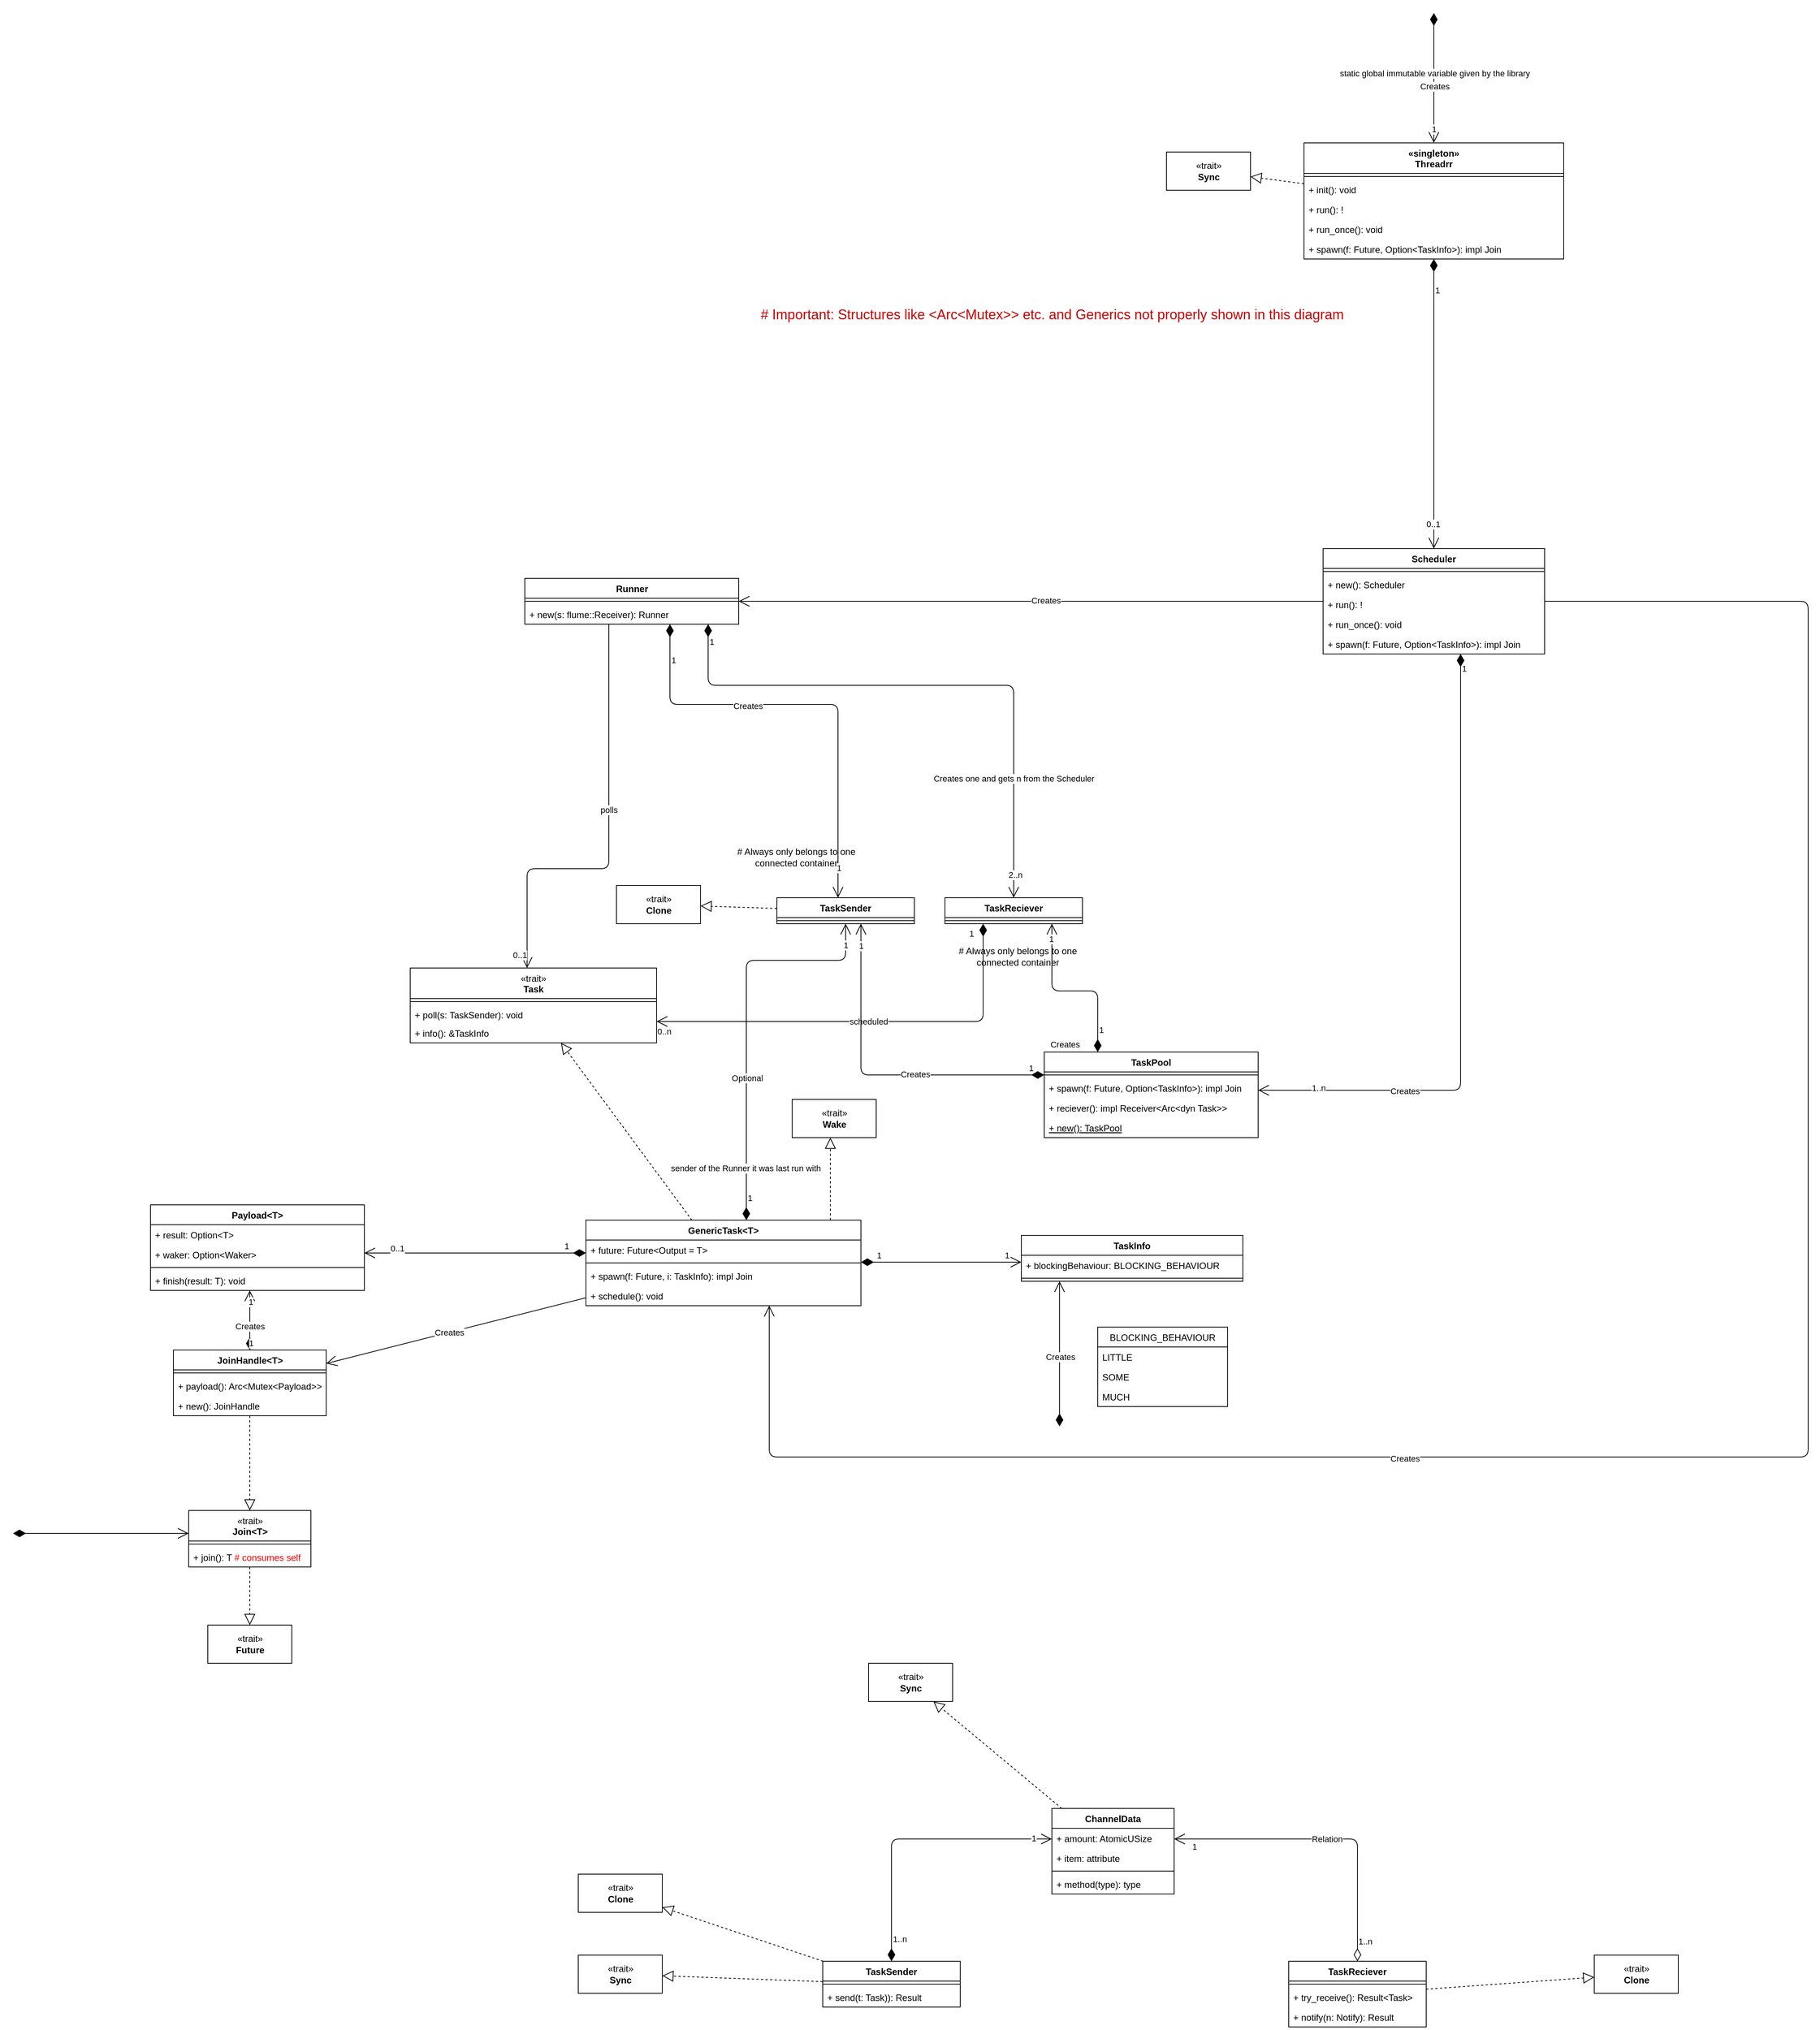 <mxfile>
    <diagram id="C7PfvthtVCnAVVXNl5KX" name="Page-1">
        <mxGraphModel dx="3119" dy="1819" grid="1" gridSize="10" guides="1" tooltips="1" connect="1" arrows="1" fold="1" page="0" pageScale="1" pageWidth="850" pageHeight="1100" math="0" shadow="0">
            <root>
                <mxCell id="0"/>
                <mxCell id="1" parent="0"/>
                <mxCell id="2" value="GenericTask&lt;T&gt;" style="swimlane;fontStyle=1;align=center;verticalAlign=top;childLayout=stackLayout;horizontal=1;startSize=26;horizontalStack=0;resizeParent=1;resizeParentMax=0;resizeLast=0;collapsible=1;marginBottom=0;" parent="1" vertex="1">
                    <mxGeometry x="-180" y="940" width="360" height="112" as="geometry"/>
                </mxCell>
                <mxCell id="116" value="+ future: Future&amp;lt;Output = T&amp;gt;" style="text;strokeColor=none;fillColor=none;align=left;verticalAlign=top;spacingLeft=4;spacingRight=4;overflow=hidden;rotatable=0;points=[[0,0.5],[1,0.5]];portConstraint=eastwest;html=1;" parent="2" vertex="1">
                    <mxGeometry y="26" width="360" height="26" as="geometry"/>
                </mxCell>
                <mxCell id="4" value="" style="line;strokeWidth=1;fillColor=none;align=left;verticalAlign=middle;spacingTop=-1;spacingLeft=3;spacingRight=3;rotatable=0;labelPosition=right;points=[];portConstraint=eastwest;" parent="2" vertex="1">
                    <mxGeometry y="52" width="360" height="8" as="geometry"/>
                </mxCell>
                <mxCell id="170" value="+ spawn(f: Future, i: TaskInfo): impl Join" style="text;strokeColor=none;fillColor=none;align=left;verticalAlign=top;spacingLeft=4;spacingRight=4;overflow=hidden;rotatable=0;points=[[0,0.5],[1,0.5]];portConstraint=eastwest;" parent="2" vertex="1">
                    <mxGeometry y="60" width="360" height="26" as="geometry"/>
                </mxCell>
                <mxCell id="416" value="+ schedule(): void" style="text;strokeColor=none;fillColor=none;align=left;verticalAlign=top;spacingLeft=4;spacingRight=4;overflow=hidden;rotatable=0;points=[[0,0.5],[1,0.5]];portConstraint=eastwest;" parent="2" vertex="1">
                    <mxGeometry y="86" width="360" height="26" as="geometry"/>
                </mxCell>
                <mxCell id="17" value="TaskPool" style="swimlane;fontStyle=1;align=center;verticalAlign=top;childLayout=stackLayout;horizontal=1;startSize=26;horizontalStack=0;resizeParent=1;resizeParentMax=0;resizeLast=0;collapsible=1;marginBottom=0;" parent="1" vertex="1">
                    <mxGeometry x="420" y="720" width="280" height="112" as="geometry"/>
                </mxCell>
                <mxCell id="19" value="" style="line;strokeWidth=1;fillColor=none;align=left;verticalAlign=middle;spacingTop=-1;spacingLeft=3;spacingRight=3;rotatable=0;labelPosition=right;points=[];portConstraint=eastwest;" parent="17" vertex="1">
                    <mxGeometry y="26" width="280" height="8" as="geometry"/>
                </mxCell>
                <mxCell id="419" value="+ spawn(f: Future, Option&amp;lt;TaskInfo&amp;gt;):&amp;nbsp;impl Join" style="text;strokeColor=none;fillColor=none;align=left;verticalAlign=top;spacingLeft=4;spacingRight=4;overflow=hidden;rotatable=0;points=[[0,0.5],[1,0.5]];portConstraint=eastwest;html=1;" parent="17" vertex="1">
                    <mxGeometry y="34" width="280" height="26" as="geometry"/>
                </mxCell>
                <mxCell id="202" value="+ reciever(): impl Receiver&amp;lt;Arc&amp;lt;dyn Task&amp;gt;&amp;gt;" style="text;strokeColor=none;fillColor=none;align=left;verticalAlign=top;spacingLeft=4;spacingRight=4;overflow=hidden;rotatable=0;points=[[0,0.5],[1,0.5]];portConstraint=eastwest;html=1;" parent="17" vertex="1">
                    <mxGeometry y="60" width="280" height="26" as="geometry"/>
                </mxCell>
                <mxCell id="20" value="+ new(): TaskPool" style="text;strokeColor=none;fillColor=none;align=left;verticalAlign=top;spacingLeft=4;spacingRight=4;overflow=hidden;rotatable=0;points=[[0,0.5],[1,0.5]];portConstraint=eastwest;fontStyle=4" parent="17" vertex="1">
                    <mxGeometry y="86" width="280" height="26" as="geometry"/>
                </mxCell>
                <mxCell id="32" value="Runner" style="swimlane;fontStyle=1;align=center;verticalAlign=top;childLayout=stackLayout;horizontal=1;startSize=26;horizontalStack=0;resizeParent=1;resizeParentMax=0;resizeLast=0;collapsible=1;marginBottom=0;html=1;" parent="1" vertex="1">
                    <mxGeometry x="-260" y="100" width="280" height="60" as="geometry"/>
                </mxCell>
                <mxCell id="34" value="" style="line;strokeWidth=1;align=left;verticalAlign=middle;spacingTop=-1;spacingLeft=3;spacingRight=3;rotatable=0;labelPosition=right;points=[];portConstraint=eastwest;html=1;" parent="32" vertex="1">
                    <mxGeometry y="26" width="280" height="8" as="geometry"/>
                </mxCell>
                <mxCell id="176" value="+ new(s: flume::Receiver): Runner" style="text;strokeColor=none;fillColor=none;align=left;verticalAlign=top;spacingLeft=4;spacingRight=4;overflow=hidden;rotatable=0;points=[[0,0.5],[1,0.5]];portConstraint=eastwest;" parent="32" vertex="1">
                    <mxGeometry y="34" width="280" height="26" as="geometry"/>
                </mxCell>
                <mxCell id="63" value="scheduled" style="endArrow=open;html=1;endSize=12;startArrow=diamondThin;startSize=14;startFill=1;edgeStyle=orthogonalEdgeStyle;" parent="1" source="328" target="218" edge="1">
                    <mxGeometry relative="1" as="geometry">
                        <mxPoint x="280" y="670" as="sourcePoint"/>
                        <mxPoint x="150" y="775" as="targetPoint"/>
                        <Array as="points">
                            <mxPoint x="340" y="680"/>
                        </Array>
                    </mxGeometry>
                </mxCell>
                <mxCell id="64" value="1" style="edgeLabel;resizable=0;html=1;align=left;verticalAlign=top;" parent="63" connectable="0" vertex="1">
                    <mxGeometry x="-1" relative="1" as="geometry">
                        <mxPoint x="-20" as="offset"/>
                    </mxGeometry>
                </mxCell>
                <mxCell id="65" value="0..n" style="edgeLabel;resizable=0;html=1;align=right;verticalAlign=top;" parent="63" connectable="0" vertex="1">
                    <mxGeometry x="1" relative="1" as="geometry">
                        <mxPoint x="20" as="offset"/>
                    </mxGeometry>
                </mxCell>
                <mxCell id="70" value="polls" style="endArrow=open;html=1;endSize=12;startArrow=none;startSize=14;startFill=0;edgeStyle=orthogonalEdgeStyle;" parent="1" source="32" target="218" edge="1">
                    <mxGeometry x="-0.127" relative="1" as="geometry">
                        <mxPoint x="-160" y="240" as="sourcePoint"/>
                        <mxPoint x="-120" y="480" as="targetPoint"/>
                        <Array as="points">
                            <mxPoint x="-150" y="480"/>
                            <mxPoint x="-257" y="480"/>
                        </Array>
                        <mxPoint as="offset"/>
                    </mxGeometry>
                </mxCell>
                <mxCell id="72" value="0..1" style="edgeLabel;resizable=0;html=1;align=right;verticalAlign=top;" parent="70" connectable="0" vertex="1">
                    <mxGeometry x="1" relative="1" as="geometry">
                        <mxPoint y="-30" as="offset"/>
                    </mxGeometry>
                </mxCell>
                <mxCell id="83" value="«trait»&lt;br&gt;&lt;b&gt;Wake&lt;/b&gt;" style="html=1;" parent="1" vertex="1">
                    <mxGeometry x="90" y="782" width="110" height="50" as="geometry"/>
                </mxCell>
                <mxCell id="87" value="" style="endArrow=block;dashed=1;endFill=0;endSize=12;html=1;edgeStyle=orthogonalEdgeStyle;" parent="1" source="2" target="83" edge="1">
                    <mxGeometry width="160" relative="1" as="geometry">
                        <mxPoint x="300.0" y="846" as="sourcePoint"/>
                        <mxPoint x="170" y="550" as="targetPoint"/>
                        <Array as="points">
                            <mxPoint x="140" y="860"/>
                            <mxPoint x="140" y="860"/>
                        </Array>
                    </mxGeometry>
                </mxCell>
                <mxCell id="109" value="JoinHandle&amp;lt;T&amp;gt;" style="swimlane;fontStyle=1;align=center;verticalAlign=top;childLayout=stackLayout;horizontal=1;startSize=26;horizontalStack=0;resizeParent=1;resizeParentMax=0;resizeLast=0;collapsible=1;marginBottom=0;html=1;" parent="1" vertex="1">
                    <mxGeometry x="-720" y="1110" width="200" height="86" as="geometry"/>
                </mxCell>
                <mxCell id="111" value="" style="line;strokeWidth=1;fillColor=none;align=left;verticalAlign=middle;spacingTop=-1;spacingLeft=3;spacingRight=3;rotatable=0;labelPosition=right;points=[];portConstraint=eastwest;html=1;" parent="109" vertex="1">
                    <mxGeometry y="26" width="200" height="8" as="geometry"/>
                </mxCell>
                <mxCell id="406" value="+ payload(): Arc&lt;Mutex&lt;Payload&gt;&gt;" style="text;strokeColor=none;fillColor=none;align=left;verticalAlign=top;spacingLeft=4;spacingRight=4;overflow=hidden;rotatable=0;points=[[0,0.5],[1,0.5]];portConstraint=eastwest;" parent="109" vertex="1">
                    <mxGeometry y="34" width="200" height="26" as="geometry"/>
                </mxCell>
                <mxCell id="404" value="+ new(): JoinHandle" style="text;strokeColor=none;fillColor=none;align=left;verticalAlign=top;spacingLeft=4;spacingRight=4;overflow=hidden;rotatable=0;points=[[0,0.5],[1,0.5]];portConstraint=eastwest;" parent="109" vertex="1">
                    <mxGeometry y="60" width="200" height="26" as="geometry"/>
                </mxCell>
                <mxCell id="117" value="«trait»&lt;br&gt;&lt;b&gt;Future&lt;/b&gt;" style="html=1;" parent="1" vertex="1">
                    <mxGeometry x="-675" y="1470" width="110" height="50" as="geometry"/>
                </mxCell>
                <mxCell id="120" value="1" style="endArrow=open;html=1;endSize=12;startArrow=diamondThin;startSize=14;startFill=1;edgeStyle=orthogonalEdgeStyle;align=left;verticalAlign=bottom;" parent="1" source="2" target="391" edge="1">
                    <mxGeometry x="-0.789" relative="1" as="geometry">
                        <mxPoint x="-190" y="978" as="sourcePoint"/>
                        <mxPoint x="-330" y="976" as="targetPoint"/>
                        <Array as="points">
                            <mxPoint x="-400" y="983"/>
                            <mxPoint x="-400" y="983"/>
                        </Array>
                        <mxPoint as="offset"/>
                    </mxGeometry>
                </mxCell>
                <mxCell id="124" value="0..1" style="edgeLabel;html=1;align=center;verticalAlign=middle;resizable=0;points=[];" parent="120" vertex="1" connectable="0">
                    <mxGeometry x="0.708" y="2" relative="1" as="geometry">
                        <mxPoint y="-8" as="offset"/>
                    </mxGeometry>
                </mxCell>
                <mxCell id="121" value="" style="endArrow=open;html=1;endSize=12;startArrow=diamondThin;startSize=14;startFill=1;edgeStyle=orthogonalEdgeStyle;align=left;verticalAlign=bottom;" parent="1" target="180" edge="1">
                    <mxGeometry x="0.769" relative="1" as="geometry">
                        <mxPoint x="-930" y="1350" as="sourcePoint"/>
                        <mxPoint x="-760" y="1280" as="targetPoint"/>
                        <Array as="points">
                            <mxPoint x="-810" y="1350"/>
                            <mxPoint x="-810" y="1350"/>
                        </Array>
                        <mxPoint as="offset"/>
                    </mxGeometry>
                </mxCell>
                <mxCell id="135" value="1" style="endArrow=open;html=1;endSize=12;startArrow=diamondThin;startSize=14;startFill=1;edgeStyle=orthogonalEdgeStyle;align=left;verticalAlign=bottom;elbow=vertical;" parent="1" source="17" target="328" edge="1">
                    <mxGeometry x="-0.825" relative="1" as="geometry">
                        <mxPoint x="460" y="780" as="sourcePoint"/>
                        <mxPoint x="320" y="440" as="targetPoint"/>
                        <Array as="points">
                            <mxPoint x="490" y="640"/>
                            <mxPoint x="430" y="640"/>
                        </Array>
                        <mxPoint as="offset"/>
                    </mxGeometry>
                </mxCell>
                <mxCell id="136" value="1" style="edgeLabel;html=1;align=center;verticalAlign=middle;resizable=0;points=[];" parent="135" vertex="1" connectable="0">
                    <mxGeometry x="0.824" y="1" relative="1" as="geometry">
                        <mxPoint as="offset"/>
                    </mxGeometry>
                </mxCell>
                <mxCell id="286" value="Creates" style="edgeLabel;html=1;align=center;verticalAlign=middle;resizable=0;points=[];" parent="135" vertex="1" connectable="0">
                    <mxGeometry x="0.083" y="1" relative="1" as="geometry">
                        <mxPoint y="69" as="offset"/>
                    </mxGeometry>
                </mxCell>
                <mxCell id="137" value="1" style="endArrow=open;html=1;endSize=12;startArrow=diamondThin;startSize=14;startFill=1;edgeStyle=orthogonalEdgeStyle;align=left;verticalAlign=bottom;" parent="1" source="17" target="341" edge="1">
                    <mxGeometry x="-0.899" relative="1" as="geometry">
                        <mxPoint x="240" y="580" as="sourcePoint"/>
                        <mxPoint x="150" y="620" as="targetPoint"/>
                        <Array as="points">
                            <mxPoint x="180" y="750"/>
                        </Array>
                        <mxPoint as="offset"/>
                    </mxGeometry>
                </mxCell>
                <mxCell id="138" value="1" style="edgeLabel;html=1;align=center;verticalAlign=middle;resizable=0;points=[];" parent="137" vertex="1" connectable="0">
                    <mxGeometry x="0.898" relative="1" as="geometry">
                        <mxPoint y="6" as="offset"/>
                    </mxGeometry>
                </mxCell>
                <mxCell id="285" value="Creates" style="edgeLabel;html=1;align=center;verticalAlign=middle;resizable=0;points=[];" parent="137" vertex="1" connectable="0">
                    <mxGeometry x="0.084" y="-1" relative="1" as="geometry">
                        <mxPoint x="68" as="offset"/>
                    </mxGeometry>
                </mxCell>
                <mxCell id="139" value="1" style="endArrow=open;html=1;endSize=12;startArrow=diamondThin;startSize=14;startFill=1;edgeStyle=orthogonalEdgeStyle;align=left;verticalAlign=bottom;" parent="1" source="2" target="341" edge="1">
                    <mxGeometry x="-0.923" relative="1" as="geometry">
                        <mxPoint x="10" y="600" as="sourcePoint"/>
                        <mxPoint x="30" y="414" as="targetPoint"/>
                        <Array as="points">
                            <mxPoint x="30" y="600"/>
                            <mxPoint x="160" y="600"/>
                        </Array>
                        <mxPoint as="offset"/>
                    </mxGeometry>
                </mxCell>
                <mxCell id="149" value="1" style="edgeLabel;html=1;align=center;verticalAlign=middle;resizable=0;points=[];" parent="139" vertex="1" connectable="0">
                    <mxGeometry x="0.693" relative="1" as="geometry">
                        <mxPoint x="31" y="-20" as="offset"/>
                    </mxGeometry>
                </mxCell>
                <mxCell id="420" value="sender of the Runner it was last run with" style="edgeLabel;html=1;align=center;verticalAlign=middle;resizable=0;points=[];" parent="139" vertex="1" connectable="0">
                    <mxGeometry x="-0.738" y="1" relative="1" as="geometry">
                        <mxPoint as="offset"/>
                    </mxGeometry>
                </mxCell>
                <mxCell id="421" value="Optional" style="edgeLabel;html=1;align=center;verticalAlign=middle;resizable=0;points=[];" parent="139" vertex="1" connectable="0">
                    <mxGeometry x="-0.282" y="-1" relative="1" as="geometry">
                        <mxPoint as="offset"/>
                    </mxGeometry>
                </mxCell>
                <mxCell id="171" value="1" style="endArrow=open;html=1;endSize=12;startArrow=diamondThin;startSize=14;startFill=1;edgeStyle=orthogonalEdgeStyle;align=left;verticalAlign=bottom;" parent="1" source="32" target="341" edge="1">
                    <mxGeometry x="-0.806" relative="1" as="geometry">
                        <mxPoint x="-80" y="230" as="sourcePoint"/>
                        <mxPoint x="80" y="330" as="targetPoint"/>
                        <mxPoint as="offset"/>
                        <Array as="points">
                            <mxPoint x="-70" y="265"/>
                            <mxPoint x="150" y="265"/>
                        </Array>
                    </mxGeometry>
                </mxCell>
                <mxCell id="173" value="1" style="edgeLabel;html=1;align=center;verticalAlign=middle;resizable=0;points=[];" parent="171" vertex="1" connectable="0">
                    <mxGeometry x="0.865" y="1" relative="1" as="geometry">
                        <mxPoint as="offset"/>
                    </mxGeometry>
                </mxCell>
                <mxCell id="288" value="Creates" style="edgeLabel;html=1;align=center;verticalAlign=middle;resizable=0;points=[];" parent="171" vertex="1" connectable="0">
                    <mxGeometry x="-0.082" y="-2" relative="1" as="geometry">
                        <mxPoint x="-59" as="offset"/>
                    </mxGeometry>
                </mxCell>
                <mxCell id="172" value="1" style="endArrow=open;html=1;endSize=12;startArrow=diamondThin;startSize=14;startFill=1;edgeStyle=orthogonalEdgeStyle;align=left;verticalAlign=bottom;" parent="1" target="328" edge="1">
                    <mxGeometry x="-0.915" relative="1" as="geometry">
                        <mxPoint x="-20" y="160" as="sourcePoint"/>
                        <mxPoint x="390.0" y="518" as="targetPoint"/>
                        <Array as="points">
                            <mxPoint x="-20" y="240"/>
                            <mxPoint x="380" y="240"/>
                        </Array>
                        <mxPoint as="offset"/>
                    </mxGeometry>
                </mxCell>
                <mxCell id="174" value="2..n" style="edgeLabel;html=1;align=center;verticalAlign=middle;resizable=0;points=[];" parent="172" vertex="1" connectable="0">
                    <mxGeometry x="0.919" y="2" relative="1" as="geometry">
                        <mxPoint as="offset"/>
                    </mxGeometry>
                </mxCell>
                <mxCell id="382" value="Creates one and gets n from the Scheduler" style="edgeLabel;html=1;align=center;verticalAlign=middle;resizable=0;points=[];" parent="172" vertex="1" connectable="0">
                    <mxGeometry x="0.589" relative="1" as="geometry">
                        <mxPoint as="offset"/>
                    </mxGeometry>
                </mxCell>
                <mxCell id="180" value="&lt;span style=&quot;font-weight: 400&quot;&gt;«trait»&lt;/span&gt;&lt;br style=&quot;font-weight: 400&quot;&gt;Join&amp;lt;T&amp;gt;" style="swimlane;fontStyle=1;align=center;verticalAlign=top;childLayout=stackLayout;horizontal=1;startSize=40;horizontalStack=0;resizeParent=1;resizeParentMax=0;resizeLast=0;collapsible=1;marginBottom=0;html=1;strokeColor=default;" parent="1" vertex="1">
                    <mxGeometry x="-700" y="1320" width="160" height="74" as="geometry"/>
                </mxCell>
                <mxCell id="181" value="" style="line;strokeWidth=1;fillColor=none;align=left;verticalAlign=middle;spacingTop=-1;spacingLeft=3;spacingRight=3;rotatable=0;labelPosition=right;points=[];portConstraint=eastwest;" parent="180" vertex="1">
                    <mxGeometry y="40" width="160" height="8" as="geometry"/>
                </mxCell>
                <mxCell id="125" value="+ join(): T &lt;font color=&quot;#ff0000&quot;&gt;# consumes self&lt;/font&gt;" style="text;strokeColor=none;fillColor=none;align=left;verticalAlign=top;spacingLeft=4;spacingRight=4;overflow=hidden;rotatable=0;points=[[0,0.5],[1,0.5]];portConstraint=eastwest;html=1;" parent="180" vertex="1">
                    <mxGeometry y="48" width="160" height="26" as="geometry"/>
                </mxCell>
                <mxCell id="183" value="" style="endArrow=block;dashed=1;endFill=0;endSize=12;html=1;" parent="1" source="109" target="180" edge="1">
                    <mxGeometry width="160" relative="1" as="geometry">
                        <mxPoint x="-170" y="710" as="sourcePoint"/>
                        <mxPoint x="-10" y="710" as="targetPoint"/>
                    </mxGeometry>
                </mxCell>
                <mxCell id="184" value="" style="endArrow=block;dashed=1;endFill=0;endSize=12;html=1;" parent="1" source="180" target="117" edge="1">
                    <mxGeometry width="160" relative="1" as="geometry">
                        <mxPoint x="-300" y="800" as="sourcePoint"/>
                        <mxPoint x="-140" y="800" as="targetPoint"/>
                    </mxGeometry>
                </mxCell>
                <mxCell id="194" value="«trait»&lt;br&gt;&lt;b&gt;Sync&lt;/b&gt;" style="html=1;" parent="1" vertex="1">
                    <mxGeometry x="580" y="-458" width="110" height="50" as="geometry"/>
                </mxCell>
                <mxCell id="203" value="1" style="endArrow=open;html=1;endSize=12;startArrow=diamondThin;startSize=14;startFill=1;edgeStyle=orthogonalEdgeStyle;align=left;verticalAlign=bottom;elbow=vertical;" parent="1" source="240" target="17" edge="1">
                    <mxGeometry x="-0.933" relative="1" as="geometry">
                        <mxPoint x="780" y="163" as="sourcePoint"/>
                        <mxPoint x="680" y="370" as="targetPoint"/>
                        <Array as="points">
                            <mxPoint x="965" y="770"/>
                        </Array>
                        <mxPoint as="offset"/>
                    </mxGeometry>
                </mxCell>
                <mxCell id="204" value="1..n" style="edgeLabel;html=1;align=center;verticalAlign=middle;resizable=0;points=[];" parent="203" vertex="1" connectable="0">
                    <mxGeometry x="0.812" y="-3" relative="1" as="geometry">
                        <mxPoint as="offset"/>
                    </mxGeometry>
                </mxCell>
                <mxCell id="299" value="Creates" style="edgeLabel;html=1;align=center;verticalAlign=middle;resizable=0;points=[];" parent="203" vertex="1" connectable="0">
                    <mxGeometry x="0.393" y="1" relative="1" as="geometry">
                        <mxPoint x="-62" as="offset"/>
                    </mxGeometry>
                </mxCell>
                <mxCell id="209" value="TaskInfo" style="swimlane;fontStyle=1;align=center;verticalAlign=top;childLayout=stackLayout;horizontal=1;startSize=26;horizontalStack=0;resizeParent=1;resizeParentMax=0;resizeLast=0;collapsible=1;marginBottom=0;strokeColor=default;" parent="1" vertex="1">
                    <mxGeometry x="390" y="960" width="290" height="60" as="geometry"/>
                </mxCell>
                <mxCell id="213" value="+ blockingBehaviour: BLOCKING_BEHAVIOUR" style="text;strokeColor=none;fillColor=none;align=left;verticalAlign=top;spacingLeft=4;spacingRight=4;overflow=hidden;rotatable=0;points=[[0,0.5],[1,0.5]];portConstraint=eastwest;" parent="209" vertex="1">
                    <mxGeometry y="26" width="290" height="26" as="geometry"/>
                </mxCell>
                <mxCell id="211" value="" style="line;strokeWidth=1;fillColor=none;align=left;verticalAlign=middle;spacingTop=-1;spacingLeft=3;spacingRight=3;rotatable=0;labelPosition=right;points=[];portConstraint=eastwest;" parent="209" vertex="1">
                    <mxGeometry y="52" width="290" height="8" as="geometry"/>
                </mxCell>
                <mxCell id="216" value="1" style="endArrow=open;html=1;endSize=12;startArrow=diamondThin;startSize=14;startFill=1;edgeStyle=orthogonalEdgeStyle;align=left;verticalAlign=bottom;" parent="1" source="2" target="209" edge="1">
                    <mxGeometry x="-0.818" relative="1" as="geometry">
                        <mxPoint x="310" y="810" as="sourcePoint"/>
                        <mxPoint x="470" y="810" as="targetPoint"/>
                        <Array as="points">
                            <mxPoint x="270" y="995"/>
                            <mxPoint x="270" y="995"/>
                        </Array>
                        <mxPoint as="offset"/>
                    </mxGeometry>
                </mxCell>
                <mxCell id="217" value="1" style="edgeLabel;html=1;align=center;verticalAlign=middle;resizable=0;points=[];" parent="216" vertex="1" connectable="0">
                    <mxGeometry x="0.773" y="1" relative="1" as="geometry">
                        <mxPoint x="5" y="-8" as="offset"/>
                    </mxGeometry>
                </mxCell>
                <mxCell id="218" value="&lt;span style=&quot;font-weight: 400&quot;&gt;«trait»&lt;/span&gt;&lt;br style=&quot;font-weight: 400&quot;&gt;Task" style="swimlane;fontStyle=1;align=center;verticalAlign=top;childLayout=stackLayout;horizontal=1;startSize=40;horizontalStack=0;resizeParent=1;resizeParentMax=0;resizeLast=0;collapsible=1;marginBottom=0;html=1;strokeColor=default;" parent="1" vertex="1">
                    <mxGeometry x="-410" y="610" width="322.5" height="98" as="geometry"/>
                </mxCell>
                <mxCell id="219" value="" style="line;strokeWidth=1;fillColor=none;align=left;verticalAlign=middle;spacingTop=-1;spacingLeft=3;spacingRight=3;rotatable=0;labelPosition=right;points=[];portConstraint=eastwest;" parent="218" vertex="1">
                    <mxGeometry y="40" width="322.5" height="8" as="geometry"/>
                </mxCell>
                <mxCell id="5" value="+ poll(s: TaskSender): void" style="text;strokeColor=none;fillColor=none;align=left;verticalAlign=top;spacingLeft=4;spacingRight=4;overflow=hidden;rotatable=0;points=[[0,0.5],[1,0.5]];portConstraint=eastwest;" parent="218" vertex="1">
                    <mxGeometry y="48" width="322.5" height="24" as="geometry"/>
                </mxCell>
                <mxCell id="221" value="+ info(): &amp;TaskInfo" style="text;strokeColor=none;fillColor=none;align=left;verticalAlign=top;spacingLeft=4;spacingRight=4;overflow=hidden;rotatable=0;points=[[0,0.5],[1,0.5]];portConstraint=eastwest;" parent="218" vertex="1">
                    <mxGeometry y="72" width="322.5" height="26" as="geometry"/>
                </mxCell>
                <mxCell id="222" value="" style="endArrow=block;dashed=1;endFill=0;endSize=12;html=1;" parent="1" source="2" target="218" edge="1">
                    <mxGeometry width="160" relative="1" as="geometry">
                        <mxPoint x="90" y="650" as="sourcePoint"/>
                        <mxPoint x="250" y="650" as="targetPoint"/>
                    </mxGeometry>
                </mxCell>
                <mxCell id="233" value="BLOCKING_BEHAVIOUR" style="swimlane;fontStyle=0;childLayout=stackLayout;horizontal=1;startSize=26;fillColor=none;horizontalStack=0;resizeParent=1;resizeParentMax=0;resizeLast=0;collapsible=1;marginBottom=0;" parent="1" vertex="1">
                    <mxGeometry x="490" y="1080" width="170" height="104" as="geometry"/>
                </mxCell>
                <mxCell id="234" value="LITTLE" style="text;strokeColor=none;fillColor=none;align=left;verticalAlign=top;spacingLeft=4;spacingRight=4;overflow=hidden;rotatable=0;points=[[0,0.5],[1,0.5]];portConstraint=eastwest;" parent="233" vertex="1">
                    <mxGeometry y="26" width="170" height="26" as="geometry"/>
                </mxCell>
                <mxCell id="235" value="SOME" style="text;strokeColor=none;fillColor=none;align=left;verticalAlign=top;spacingLeft=4;spacingRight=4;overflow=hidden;rotatable=0;points=[[0,0.5],[1,0.5]];portConstraint=eastwest;" parent="233" vertex="1">
                    <mxGeometry y="52" width="170" height="26" as="geometry"/>
                </mxCell>
                <mxCell id="236" value="MUCH" style="text;strokeColor=none;fillColor=none;align=left;verticalAlign=top;spacingLeft=4;spacingRight=4;overflow=hidden;rotatable=0;points=[[0,0.5],[1,0.5]];portConstraint=eastwest;" parent="233" vertex="1">
                    <mxGeometry y="78" width="170" height="26" as="geometry"/>
                </mxCell>
                <mxCell id="240" value="Scheduler" style="swimlane;fontStyle=1;align=center;verticalAlign=top;childLayout=stackLayout;horizontal=1;startSize=26;horizontalStack=0;resizeParent=1;resizeParentMax=0;resizeLast=0;collapsible=1;marginBottom=0;strokeColor=default;" parent="1" vertex="1">
                    <mxGeometry x="785" y="61" width="290" height="138" as="geometry"/>
                </mxCell>
                <mxCell id="242" value="" style="line;strokeWidth=1;fillColor=none;align=left;verticalAlign=middle;spacingTop=-1;spacingLeft=3;spacingRight=3;rotatable=0;labelPosition=right;points=[];portConstraint=eastwest;" parent="240" vertex="1">
                    <mxGeometry y="26" width="290" height="8" as="geometry"/>
                </mxCell>
                <mxCell id="243" value="+ new(): Scheduler" style="text;strokeColor=none;fillColor=none;align=left;verticalAlign=top;spacingLeft=4;spacingRight=4;overflow=hidden;rotatable=0;points=[[0,0.5],[1,0.5]];portConstraint=eastwest;" parent="240" vertex="1">
                    <mxGeometry y="34" width="290" height="26" as="geometry"/>
                </mxCell>
                <mxCell id="177" value="+ run(): !" style="text;strokeColor=none;fillColor=none;align=left;verticalAlign=top;spacingLeft=4;spacingRight=4;overflow=hidden;rotatable=0;points=[[0,0.5],[1,0.5]];portConstraint=eastwest;" parent="240" vertex="1">
                    <mxGeometry y="60" width="290" height="26" as="geometry"/>
                </mxCell>
                <mxCell id="417" value="+ run_once(): void" style="text;strokeColor=none;fillColor=none;align=left;verticalAlign=top;spacingLeft=4;spacingRight=4;overflow=hidden;rotatable=0;points=[[0,0.5],[1,0.5]];portConstraint=eastwest;" parent="240" vertex="1">
                    <mxGeometry y="86" width="290" height="26" as="geometry"/>
                </mxCell>
                <mxCell id="247" value="+ spawn(f: Future, Option&amp;lt;TaskInfo&amp;gt;):&amp;nbsp;impl Join" style="text;strokeColor=none;fillColor=none;align=left;verticalAlign=top;spacingLeft=4;spacingRight=4;overflow=hidden;rotatable=0;points=[[0,0.5],[1,0.5]];portConstraint=eastwest;html=1;" parent="240" vertex="1">
                    <mxGeometry y="112" width="290" height="26" as="geometry"/>
                </mxCell>
                <mxCell id="258" value="" style="endArrow=block;dashed=1;endFill=0;endSize=12;html=1;" parent="1" source="383" target="194" edge="1">
                    <mxGeometry width="160" relative="1" as="geometry">
                        <mxPoint x="850" y="-90" as="sourcePoint"/>
                        <mxPoint x="1050" y="80" as="targetPoint"/>
                    </mxGeometry>
                </mxCell>
                <mxCell id="301" value="" style="endArrow=open;html=1;endSize=12;startArrow=diamondThin;startSize=14;startFill=1;edgeStyle=orthogonalEdgeStyle;align=left;verticalAlign=bottom;" parent="1" target="383" edge="1">
                    <mxGeometry x="-1" y="3" relative="1" as="geometry">
                        <mxPoint x="930" y="-640" as="sourcePoint"/>
                        <mxPoint x="900" y="-590" as="targetPoint"/>
                        <Array as="points">
                            <mxPoint x="930" y="-550"/>
                            <mxPoint x="930" y="-550"/>
                        </Array>
                    </mxGeometry>
                </mxCell>
                <mxCell id="302" value="1" style="edgeLabel;html=1;align=center;verticalAlign=middle;resizable=0;points=[];" parent="301" vertex="1" connectable="0">
                    <mxGeometry x="0.788" relative="1" as="geometry">
                        <mxPoint as="offset"/>
                    </mxGeometry>
                </mxCell>
                <mxCell id="303" value="static global immutable variable given by the library" style="edgeLabel;html=1;align=center;verticalAlign=middle;resizable=0;points=[];" parent="301" vertex="1" connectable="0">
                    <mxGeometry x="-0.071" y="1" relative="1" as="geometry">
                        <mxPoint as="offset"/>
                    </mxGeometry>
                </mxCell>
                <mxCell id="306" value="Creates" style="edgeLabel;html=1;align=center;verticalAlign=middle;resizable=0;points=[];" parent="301" vertex="1" connectable="0">
                    <mxGeometry x="0.125" y="1" relative="1" as="geometry">
                        <mxPoint as="offset"/>
                    </mxGeometry>
                </mxCell>
                <mxCell id="328" value="TaskReciever" style="swimlane;fontStyle=1;align=center;verticalAlign=top;childLayout=stackLayout;horizontal=1;startSize=26;horizontalStack=0;resizeParent=1;resizeParentMax=0;resizeLast=0;collapsible=1;marginBottom=0;strokeColor=default;" parent="1" vertex="1">
                    <mxGeometry x="290" y="518" width="180" height="34" as="geometry"/>
                </mxCell>
                <mxCell id="330" value="" style="line;strokeWidth=1;fillColor=none;align=left;verticalAlign=middle;spacingTop=-1;spacingLeft=3;spacingRight=3;rotatable=0;labelPosition=right;points=[];portConstraint=eastwest;" parent="328" vertex="1">
                    <mxGeometry y="26" width="180" height="8" as="geometry"/>
                </mxCell>
                <mxCell id="335" value="# Always only belongs to one&lt;br&gt;connected container" style="text;html=1;align=center;verticalAlign=middle;resizable=0;points=[];autosize=1;" parent="1" vertex="1">
                    <mxGeometry x="10" y="450" width="170" height="30" as="geometry"/>
                </mxCell>
                <mxCell id="338" value="# Always only belongs to one&lt;br&gt;connected container" style="text;html=1;align=center;verticalAlign=middle;resizable=0;points=[];autosize=1;" parent="1" vertex="1">
                    <mxGeometry x="300" y="580" width="170" height="30" as="geometry"/>
                </mxCell>
                <mxCell id="339" value="# Important: Structures like &amp;lt;Arc&amp;lt;Mutex&amp;gt;&amp;gt; etc. and Generics not properly shown in this diagram" style="text;html=1;align=center;verticalAlign=middle;resizable=0;points=[];autosize=1;strokeColor=none;fillColor=none;fontColor=#CC0000;fontSize=18;" parent="1" vertex="1">
                    <mxGeometry x="40" y="-260" width="780" height="30" as="geometry"/>
                </mxCell>
                <mxCell id="341" value="TaskSender" style="swimlane;fontStyle=1;align=center;verticalAlign=top;childLayout=stackLayout;horizontal=1;startSize=26;horizontalStack=0;resizeParent=1;resizeParentMax=0;resizeLast=0;collapsible=1;marginBottom=0;strokeColor=default;" parent="1" vertex="1">
                    <mxGeometry x="70" y="518" width="180" height="34" as="geometry"/>
                </mxCell>
                <mxCell id="342" value="" style="line;strokeWidth=1;fillColor=none;align=left;verticalAlign=middle;spacingTop=-1;spacingLeft=3;spacingRight=3;rotatable=0;labelPosition=right;points=[];portConstraint=eastwest;" parent="341" vertex="1">
                    <mxGeometry y="26" width="180" height="8" as="geometry"/>
                </mxCell>
                <mxCell id="346" value="" style="endArrow=block;dashed=1;endFill=0;endSize=12;html=1;" parent="1" source="341" target="347" edge="1">
                    <mxGeometry width="160" relative="1" as="geometry">
                        <mxPoint x="5.407" y="414" as="sourcePoint"/>
                        <mxPoint x="-89.97" y="712" as="targetPoint"/>
                    </mxGeometry>
                </mxCell>
                <mxCell id="347" value="«trait»&lt;br&gt;&lt;b&gt;Clone&lt;/b&gt;" style="html=1;" parent="1" vertex="1">
                    <mxGeometry x="-139.97" y="502" width="110" height="50" as="geometry"/>
                </mxCell>
                <mxCell id="357" value="" style="endArrow=open;endFill=1;endSize=12;html=1;" parent="1" source="240" target="32" edge="1">
                    <mxGeometry width="160" relative="1" as="geometry">
                        <mxPoint x="500" y="70" as="sourcePoint"/>
                        <mxPoint x="660" y="70" as="targetPoint"/>
                    </mxGeometry>
                </mxCell>
                <mxCell id="358" value="Creates" style="edgeLabel;html=1;align=center;verticalAlign=middle;resizable=0;points=[];" parent="357" vertex="1" connectable="0">
                    <mxGeometry x="-0.051" y="-1" relative="1" as="geometry">
                        <mxPoint as="offset"/>
                    </mxGeometry>
                </mxCell>
                <mxCell id="366" value="" style="endArrow=open;endFill=1;endSize=12;html=1;edgeStyle=orthogonalEdgeStyle;" parent="1" source="240" target="2" edge="1">
                    <mxGeometry width="160" relative="1" as="geometry">
                        <mxPoint x="1420" y="160" as="sourcePoint"/>
                        <mxPoint x="960" y="1490" as="targetPoint"/>
                        <Array as="points">
                            <mxPoint x="1420" y="130"/>
                            <mxPoint x="1420" y="1250"/>
                            <mxPoint x="60" y="1250"/>
                        </Array>
                    </mxGeometry>
                </mxCell>
                <mxCell id="371" value="Creates" style="edgeLabel;html=1;align=center;verticalAlign=middle;resizable=0;points=[];" parent="366" vertex="1" connectable="0">
                    <mxGeometry x="0.319" y="2" relative="1" as="geometry">
                        <mxPoint as="offset"/>
                    </mxGeometry>
                </mxCell>
                <mxCell id="369" value="" style="endArrow=open;html=1;endSize=12;startArrow=diamondThin;startSize=14;startFill=1;edgeStyle=orthogonalEdgeStyle;align=left;verticalAlign=bottom;" parent="1" target="209" edge="1">
                    <mxGeometry x="-1" y="3" relative="1" as="geometry">
                        <mxPoint x="440" y="1210" as="sourcePoint"/>
                        <mxPoint x="640" y="1100" as="targetPoint"/>
                        <Array as="points">
                            <mxPoint x="440" y="1160"/>
                            <mxPoint x="440" y="1160"/>
                        </Array>
                    </mxGeometry>
                </mxCell>
                <mxCell id="370" value="Creates" style="edgeLabel;html=1;align=center;verticalAlign=middle;resizable=0;points=[];" parent="369" vertex="1" connectable="0">
                    <mxGeometry x="-0.037" y="-1" relative="1" as="geometry">
                        <mxPoint as="offset"/>
                    </mxGeometry>
                </mxCell>
                <mxCell id="383" value="«singleton»&#10;Threadrr" style="swimlane;fontStyle=1;align=center;verticalAlign=top;childLayout=stackLayout;horizontal=1;startSize=40;horizontalStack=0;resizeParent=1;resizeParentMax=0;resizeLast=0;collapsible=1;marginBottom=0;strokeColor=default;" parent="1" vertex="1">
                    <mxGeometry x="760" y="-470" width="340" height="152" as="geometry"/>
                </mxCell>
                <mxCell id="385" value="" style="line;strokeWidth=1;fillColor=none;align=left;verticalAlign=middle;spacingTop=-1;spacingLeft=3;spacingRight=3;rotatable=0;labelPosition=right;points=[];portConstraint=eastwest;" parent="383" vertex="1">
                    <mxGeometry y="40" width="340" height="8" as="geometry"/>
                </mxCell>
                <mxCell id="390" value="+ init(): void" style="text;strokeColor=none;fillColor=none;align=left;verticalAlign=top;spacingLeft=4;spacingRight=4;overflow=hidden;rotatable=0;points=[[0,0.5],[1,0.5]];portConstraint=eastwest;" parent="383" vertex="1">
                    <mxGeometry y="48" width="340" height="26" as="geometry"/>
                </mxCell>
                <mxCell id="422" value="+ run(): !" style="text;strokeColor=none;fillColor=none;align=left;verticalAlign=top;spacingLeft=4;spacingRight=4;overflow=hidden;rotatable=0;points=[[0,0.5],[1,0.5]];portConstraint=eastwest;" parent="383" vertex="1">
                    <mxGeometry y="74" width="340" height="26" as="geometry"/>
                </mxCell>
                <mxCell id="423" value="+ run_once(): void" style="text;strokeColor=none;fillColor=none;align=left;verticalAlign=top;spacingLeft=4;spacingRight=4;overflow=hidden;rotatable=0;points=[[0,0.5],[1,0.5]];portConstraint=eastwest;" parent="383" vertex="1">
                    <mxGeometry y="100" width="340" height="26" as="geometry"/>
                </mxCell>
                <mxCell id="424" value="+ spawn(f: Future, Option&amp;lt;TaskInfo&amp;gt;):&amp;nbsp;impl Join" style="text;strokeColor=none;fillColor=none;align=left;verticalAlign=top;spacingLeft=4;spacingRight=4;overflow=hidden;rotatable=0;points=[[0,0.5],[1,0.5]];portConstraint=eastwest;html=1;" parent="383" vertex="1">
                    <mxGeometry y="126" width="340" height="26" as="geometry"/>
                </mxCell>
                <mxCell id="387" value="1" style="endArrow=open;html=1;endSize=12;startArrow=diamondThin;startSize=14;startFill=1;edgeStyle=orthogonalEdgeStyle;align=left;verticalAlign=bottom;" parent="1" source="383" target="240" edge="1">
                    <mxGeometry x="-0.739" relative="1" as="geometry">
                        <mxPoint x="1010" y="-420" as="sourcePoint"/>
                        <mxPoint x="930" y="-140" as="targetPoint"/>
                        <Array as="points"/>
                        <mxPoint as="offset"/>
                    </mxGeometry>
                </mxCell>
                <mxCell id="388" value="0..1" style="edgeLabel;html=1;align=center;verticalAlign=middle;resizable=0;points=[];" parent="387" vertex="1" connectable="0">
                    <mxGeometry x="0.829" y="-1" relative="1" as="geometry">
                        <mxPoint as="offset"/>
                    </mxGeometry>
                </mxCell>
                <mxCell id="391" value="Payload&lt;T&gt;" style="swimlane;fontStyle=1;align=center;verticalAlign=top;childLayout=stackLayout;horizontal=1;startSize=26;horizontalStack=0;resizeParent=1;resizeParentMax=0;resizeLast=0;collapsible=1;marginBottom=0;strokeColor=default;" parent="1" vertex="1">
                    <mxGeometry x="-750" y="920" width="280" height="112" as="geometry"/>
                </mxCell>
                <mxCell id="110" value="+ result: Option&amp;lt;T&amp;gt;" style="text;strokeColor=none;fillColor=none;align=left;verticalAlign=top;spacingLeft=4;spacingRight=4;overflow=hidden;rotatable=0;points=[[0,0.5],[1,0.5]];portConstraint=eastwest;html=1;" parent="391" vertex="1">
                    <mxGeometry y="26" width="280" height="26" as="geometry"/>
                </mxCell>
                <mxCell id="169" value="+ waker: Option&lt;Waker&gt;" style="text;strokeColor=none;fillColor=none;align=left;verticalAlign=top;spacingLeft=4;spacingRight=4;overflow=hidden;rotatable=0;points=[[0,0.5],[1,0.5]];portConstraint=eastwest;" parent="391" vertex="1">
                    <mxGeometry y="52" width="280" height="26" as="geometry"/>
                </mxCell>
                <mxCell id="393" value="" style="line;strokeWidth=1;fillColor=none;align=left;verticalAlign=middle;spacingTop=-1;spacingLeft=3;spacingRight=3;rotatable=0;labelPosition=right;points=[];portConstraint=eastwest;" parent="391" vertex="1">
                    <mxGeometry y="78" width="280" height="8" as="geometry"/>
                </mxCell>
                <mxCell id="112" value="+ finish(result: T): void" style="text;strokeColor=none;fillColor=none;align=left;verticalAlign=top;spacingLeft=4;spacingRight=4;overflow=hidden;rotatable=0;points=[[0,0.5],[1,0.5]];portConstraint=eastwest;html=1;" parent="391" vertex="1">
                    <mxGeometry y="86" width="280" height="26" as="geometry"/>
                </mxCell>
                <mxCell id="395" value="1" style="endArrow=open;html=1;endSize=12;startArrow=diamondThin;startSize=14;startFill=1;edgeStyle=orthogonalEdgeStyle;align=left;verticalAlign=bottom;" parent="1" source="109" target="391" edge="1">
                    <mxGeometry x="-1" y="3" relative="1" as="geometry">
                        <mxPoint x="-440" y="880" as="sourcePoint"/>
                        <mxPoint x="-280" y="880" as="targetPoint"/>
                        <Array as="points">
                            <mxPoint x="-620" y="1050"/>
                            <mxPoint x="-620" y="1050"/>
                        </Array>
                    </mxGeometry>
                </mxCell>
                <mxCell id="396" value="1" style="edgeLabel;html=1;align=center;verticalAlign=middle;resizable=0;points=[];" parent="395" vertex="1" connectable="0">
                    <mxGeometry x="0.625" y="-1" relative="1" as="geometry">
                        <mxPoint as="offset"/>
                    </mxGeometry>
                </mxCell>
                <mxCell id="405" value="Creates" style="edgeLabel;html=1;align=center;verticalAlign=middle;resizable=0;points=[];" parent="395" vertex="1" connectable="0">
                    <mxGeometry x="-0.188" relative="1" as="geometry">
                        <mxPoint as="offset"/>
                    </mxGeometry>
                </mxCell>
                <mxCell id="397" value="" style="endArrow=open;endFill=1;endSize=12;html=1;" parent="1" source="2" target="109" edge="1">
                    <mxGeometry width="160" relative="1" as="geometry">
                        <mxPoint x="-400" y="940" as="sourcePoint"/>
                        <mxPoint x="-240" y="940" as="targetPoint"/>
                    </mxGeometry>
                </mxCell>
                <mxCell id="398" value="Creates" style="edgeLabel;html=1;align=center;verticalAlign=middle;resizable=0;points=[];" parent="397" vertex="1" connectable="0">
                    <mxGeometry x="0.053" relative="1" as="geometry">
                        <mxPoint as="offset"/>
                    </mxGeometry>
                </mxCell>
                <mxCell id="425" value="TaskSender" style="swimlane;fontStyle=1;align=center;verticalAlign=top;childLayout=stackLayout;horizontal=1;startSize=26;horizontalStack=0;resizeParent=1;resizeParentMax=0;resizeLast=0;collapsible=1;marginBottom=0;strokeColor=default;" parent="1" vertex="1">
                    <mxGeometry x="130" y="1910" width="180" height="60" as="geometry"/>
                </mxCell>
                <mxCell id="426" value="" style="line;strokeWidth=1;fillColor=none;align=left;verticalAlign=middle;spacingTop=-1;spacingLeft=3;spacingRight=3;rotatable=0;labelPosition=right;points=[];portConstraint=eastwest;" parent="425" vertex="1">
                    <mxGeometry y="26" width="180" height="8" as="geometry"/>
                </mxCell>
                <mxCell id="435" value="+ send(t: Task)): Result" style="text;strokeColor=none;fillColor=none;align=left;verticalAlign=top;spacingLeft=4;spacingRight=4;overflow=hidden;rotatable=0;points=[[0,0.5],[1,0.5]];portConstraint=eastwest;" parent="425" vertex="1">
                    <mxGeometry y="34" width="180" height="26" as="geometry"/>
                </mxCell>
                <mxCell id="427" value="TaskReciever" style="swimlane;fontStyle=1;align=center;verticalAlign=top;childLayout=stackLayout;horizontal=1;startSize=26;horizontalStack=0;resizeParent=1;resizeParentMax=0;resizeLast=0;collapsible=1;marginBottom=0;strokeColor=default;" parent="1" vertex="1">
                    <mxGeometry x="740" y="1910" width="180" height="86" as="geometry"/>
                </mxCell>
                <mxCell id="428" value="" style="line;strokeWidth=1;fillColor=none;align=left;verticalAlign=middle;spacingTop=-1;spacingLeft=3;spacingRight=3;rotatable=0;labelPosition=right;points=[];portConstraint=eastwest;" parent="427" vertex="1">
                    <mxGeometry y="26" width="180" height="8" as="geometry"/>
                </mxCell>
                <mxCell id="436" value="+ try_receive(): Result&lt;Task&gt;" style="text;strokeColor=none;fillColor=none;align=left;verticalAlign=top;spacingLeft=4;spacingRight=4;overflow=hidden;rotatable=0;points=[[0,0.5],[1,0.5]];portConstraint=eastwest;" vertex="1" parent="427">
                    <mxGeometry y="34" width="180" height="26" as="geometry"/>
                </mxCell>
                <mxCell id="437" value="+ notify(n: Notify): Result" style="text;strokeColor=none;fillColor=none;align=left;verticalAlign=top;spacingLeft=4;spacingRight=4;overflow=hidden;rotatable=0;points=[[0,0.5],[1,0.5]];portConstraint=eastwest;" vertex="1" parent="427">
                    <mxGeometry y="60" width="180" height="26" as="geometry"/>
                </mxCell>
                <mxCell id="429" value="" style="endArrow=block;dashed=1;endFill=0;endSize=12;html=1;" parent="1" source="425" target="430" edge="1">
                    <mxGeometry width="160" relative="1" as="geometry">
                        <mxPoint x="-10" y="1951.525" as="sourcePoint"/>
                        <mxPoint x="280" y="2448" as="targetPoint"/>
                    </mxGeometry>
                </mxCell>
                <mxCell id="430" value="«trait»&lt;br&gt;&lt;b&gt;Sync&lt;/b&gt;" style="html=1;" parent="1" vertex="1">
                    <mxGeometry x="-190" y="1902" width="110" height="50" as="geometry"/>
                </mxCell>
                <mxCell id="433" value="«trait»&lt;br&gt;&lt;b&gt;Clone&lt;/b&gt;" style="html=1;" parent="1" vertex="1">
                    <mxGeometry x="1140" y="1902" width="110" height="50" as="geometry"/>
                </mxCell>
                <mxCell id="434" value="" style="endArrow=block;dashed=1;endFill=0;endSize=12;html=1;" parent="1" source="427" target="433" edge="1">
                    <mxGeometry width="160" relative="1" as="geometry">
                        <mxPoint x="890.001" y="1900" as="sourcePoint"/>
                        <mxPoint x="1174.33" y="2020" as="targetPoint"/>
                    </mxGeometry>
                </mxCell>
                <mxCell id="438" value="ChannelData" style="swimlane;fontStyle=1;align=center;verticalAlign=top;childLayout=stackLayout;horizontal=1;startSize=26;horizontalStack=0;resizeParent=1;resizeParentMax=0;resizeLast=0;collapsible=1;marginBottom=0;strokeColor=default;" vertex="1" parent="1">
                    <mxGeometry x="430" y="1710" width="160" height="112" as="geometry"/>
                </mxCell>
                <mxCell id="439" value="+ amount: AtomicUSize" style="text;strokeColor=none;fillColor=none;align=left;verticalAlign=top;spacingLeft=4;spacingRight=4;overflow=hidden;rotatable=0;points=[[0,0.5],[1,0.5]];portConstraint=eastwest;" vertex="1" parent="438">
                    <mxGeometry y="26" width="160" height="26" as="geometry"/>
                </mxCell>
                <mxCell id="452" value="+ item: attribute" style="text;strokeColor=none;fillColor=none;align=left;verticalAlign=top;spacingLeft=4;spacingRight=4;overflow=hidden;rotatable=0;points=[[0,0.5],[1,0.5]];portConstraint=eastwest;" vertex="1" parent="438">
                    <mxGeometry y="52" width="160" height="26" as="geometry"/>
                </mxCell>
                <mxCell id="440" value="" style="line;strokeWidth=1;fillColor=none;align=left;verticalAlign=middle;spacingTop=-1;spacingLeft=3;spacingRight=3;rotatable=0;labelPosition=right;points=[];portConstraint=eastwest;" vertex="1" parent="438">
                    <mxGeometry y="78" width="160" height="8" as="geometry"/>
                </mxCell>
                <mxCell id="441" value="+ method(type): type" style="text;strokeColor=none;fillColor=none;align=left;verticalAlign=top;spacingLeft=4;spacingRight=4;overflow=hidden;rotatable=0;points=[[0,0.5],[1,0.5]];portConstraint=eastwest;" vertex="1" parent="438">
                    <mxGeometry y="86" width="160" height="26" as="geometry"/>
                </mxCell>
                <mxCell id="442" value="«trait»&lt;br&gt;&lt;b&gt;Sync&lt;/b&gt;" style="html=1;" vertex="1" parent="1">
                    <mxGeometry x="190" y="1520" width="110" height="50" as="geometry"/>
                </mxCell>
                <mxCell id="443" value="" style="endArrow=block;dashed=1;endFill=0;endSize=12;html=1;" edge="1" target="442" parent="1" source="438">
                    <mxGeometry width="160" relative="1" as="geometry">
                        <mxPoint x="510" y="1554.704" as="sourcePoint"/>
                        <mxPoint x="660" y="2066" as="targetPoint"/>
                    </mxGeometry>
                </mxCell>
                <mxCell id="444" value="" style="endArrow=block;dashed=1;endFill=0;endSize=12;html=1;" edge="1" target="445" parent="1" source="425">
                    <mxGeometry width="160" relative="1" as="geometry">
                        <mxPoint x="-413.75" y="1840.589" as="sourcePoint"/>
                        <mxPoint x="-159.42" y="1914" as="targetPoint"/>
                    </mxGeometry>
                </mxCell>
                <mxCell id="445" value="«trait»&lt;br&gt;&lt;b&gt;Clone&lt;/b&gt;" style="html=1;" vertex="1" parent="1">
                    <mxGeometry x="-190" y="1796" width="110" height="50" as="geometry"/>
                </mxCell>
                <mxCell id="446" value="1..n" style="endArrow=open;html=1;endSize=12;startArrow=diamondThin;startSize=14;startFill=1;edgeStyle=orthogonalEdgeStyle;align=left;verticalAlign=bottom;" edge="1" parent="1" source="425" target="438">
                    <mxGeometry x="-0.892" relative="1" as="geometry">
                        <mxPoint x="540" y="1390" as="sourcePoint"/>
                        <mxPoint x="700" y="1390" as="targetPoint"/>
                        <Array as="points">
                            <mxPoint x="220" y="1750"/>
                        </Array>
                        <mxPoint as="offset"/>
                    </mxGeometry>
                </mxCell>
                <mxCell id="447" value="1" style="edgeLabel;html=1;align=center;verticalAlign=middle;resizable=0;points=[];" vertex="1" connectable="0" parent="446">
                    <mxGeometry x="0.87" y="1" relative="1" as="geometry">
                        <mxPoint as="offset"/>
                    </mxGeometry>
                </mxCell>
                <mxCell id="448" value="Relation" style="endArrow=open;html=1;endSize=12;startArrow=diamondThin;startSize=14;startFill=0;edgeStyle=orthogonalEdgeStyle;" edge="1" parent="1" source="427" target="438">
                    <mxGeometry relative="1" as="geometry">
                        <mxPoint x="730" y="1650" as="sourcePoint"/>
                        <mxPoint x="890" y="1650" as="targetPoint"/>
                        <Array as="points">
                            <mxPoint x="830" y="1750"/>
                        </Array>
                    </mxGeometry>
                </mxCell>
                <mxCell id="450" value="1" style="edgeLabel;resizable=0;html=1;align=right;verticalAlign=top;" connectable="0" vertex="1" parent="448">
                    <mxGeometry x="1" relative="1" as="geometry">
                        <mxPoint x="30" y="-3" as="offset"/>
                    </mxGeometry>
                </mxCell>
                <mxCell id="451" value="1..n" style="edgeLabel;html=1;align=center;verticalAlign=middle;resizable=0;points=[];" vertex="1" connectable="0" parent="448">
                    <mxGeometry x="-0.871" y="1" relative="1" as="geometry">
                        <mxPoint x="11" as="offset"/>
                    </mxGeometry>
                </mxCell>
            </root>
        </mxGraphModel>
    </diagram>
</mxfile>
